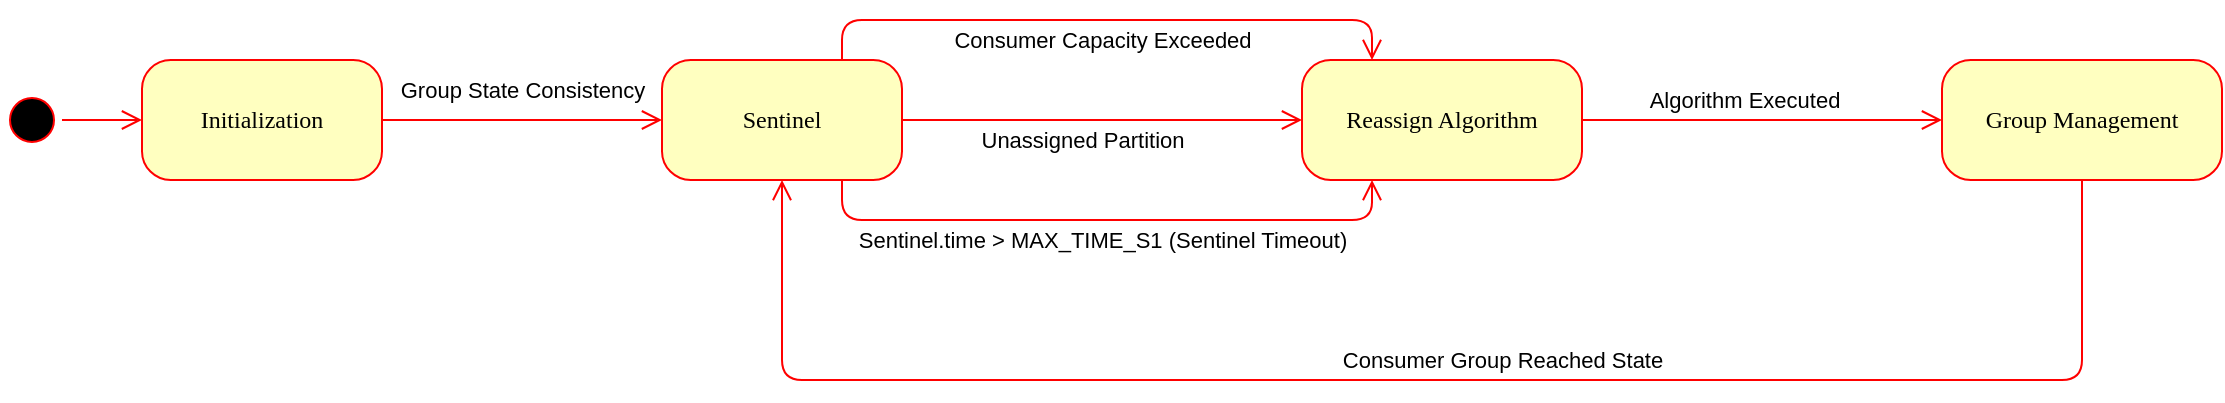 <mxfile version="15.9.4" type="device"><diagram name="Page-1" id="58cdce13-f638-feb5-8d6f-7d28b1aa9fa0"><mxGraphModel dx="2321" dy="575" grid="1" gridSize="10" guides="1" tooltips="1" connect="1" arrows="1" fold="1" page="1" pageScale="1" pageWidth="1100" pageHeight="850" background="none" math="0" shadow="0"><root><mxCell id="0"/><mxCell id="1" parent="0"/><mxCell id="382b91b5511bd0f7-1" value="" style="ellipse;html=1;shape=startState;fillColor=#000000;strokeColor=#ff0000;rounded=1;shadow=0;comic=0;labelBackgroundColor=none;fontFamily=Verdana;fontSize=12;fontColor=#000000;align=center;direction=south;" parent="1" vertex="1"><mxGeometry x="-90" y="135" width="30" height="30" as="geometry"/></mxCell><mxCell id="382b91b5511bd0f7-6" value="Sentinel" style="rounded=1;whiteSpace=wrap;html=1;arcSize=24;fillColor=#ffffc0;strokeColor=#ff0000;shadow=0;comic=0;labelBackgroundColor=none;fontFamily=Verdana;fontSize=12;fontColor=#000000;align=center;" parent="1" vertex="1"><mxGeometry x="240" y="120" width="120" height="60" as="geometry"/></mxCell><mxCell id="2a3bc250acf0617d-9" style="edgeStyle=orthogonalEdgeStyle;html=1;labelBackgroundColor=none;endArrow=open;endSize=8;strokeColor=#ff0000;fontFamily=Verdana;fontSize=12;align=left;exitX=1;exitY=0.5;exitDx=0;exitDy=0;" parent="1" source="WIxZBhr8nt4q9ZPoZ5su-1" target="382b91b5511bd0f7-6" edge="1"><mxGeometry relative="1" as="geometry"/></mxCell><mxCell id="WIxZBhr8nt4q9ZPoZ5su-3" value="Group State Consistency" style="edgeLabel;html=1;align=center;verticalAlign=middle;resizable=0;points=[];" vertex="1" connectable="0" parent="2a3bc250acf0617d-9"><mxGeometry x="-0.149" relative="1" as="geometry"><mxPoint x="10" y="-15" as="offset"/></mxGeometry></mxCell><mxCell id="wZLp0HzO4hljGF6CHwJ3-1" value="Reassign Algorithm" style="rounded=1;whiteSpace=wrap;html=1;arcSize=24;fillColor=#ffffc0;strokeColor=#ff0000;shadow=0;comic=0;labelBackgroundColor=none;fontFamily=Verdana;fontSize=12;fontColor=#000000;align=center;" parent="1" vertex="1"><mxGeometry x="560" y="120" width="140" height="60" as="geometry"/></mxCell><mxCell id="wZLp0HzO4hljGF6CHwJ3-2" value="Group Management" style="rounded=1;whiteSpace=wrap;html=1;arcSize=24;fillColor=#ffffc0;strokeColor=#ff0000;shadow=0;comic=0;labelBackgroundColor=none;fontFamily=Verdana;fontSize=12;fontColor=#000000;align=center;" parent="1" vertex="1"><mxGeometry x="880" y="120" width="140" height="60" as="geometry"/></mxCell><mxCell id="wZLp0HzO4hljGF6CHwJ3-6" style="edgeStyle=orthogonalEdgeStyle;html=1;labelBackgroundColor=none;endArrow=open;endSize=8;strokeColor=#ff0000;fontFamily=Verdana;fontSize=12;align=left;exitX=1;exitY=0.5;exitDx=0;exitDy=0;entryX=0;entryY=0.5;entryDx=0;entryDy=0;" parent="1" source="382b91b5511bd0f7-6" target="wZLp0HzO4hljGF6CHwJ3-1" edge="1"><mxGeometry relative="1" as="geometry"><mxPoint x="170" y="160" as="sourcePoint"/><mxPoint x="250" y="160" as="targetPoint"/></mxGeometry></mxCell><mxCell id="wZLp0HzO4hljGF6CHwJ3-7" value="Unassigned Partition" style="edgeLabel;html=1;align=center;verticalAlign=middle;resizable=0;points=[];" parent="wZLp0HzO4hljGF6CHwJ3-6" vertex="1" connectable="0"><mxGeometry x="-0.131" y="1" relative="1" as="geometry"><mxPoint x="3" y="11" as="offset"/></mxGeometry></mxCell><mxCell id="wZLp0HzO4hljGF6CHwJ3-8" style="edgeStyle=orthogonalEdgeStyle;html=1;labelBackgroundColor=none;endArrow=open;endSize=8;strokeColor=#ff0000;fontFamily=Verdana;fontSize=12;align=left;exitX=0.75;exitY=1;exitDx=0;exitDy=0;entryX=0.25;entryY=1;entryDx=0;entryDy=0;" parent="1" source="382b91b5511bd0f7-6" target="wZLp0HzO4hljGF6CHwJ3-1" edge="1"><mxGeometry relative="1" as="geometry"><mxPoint x="360" y="200" as="sourcePoint"/><mxPoint x="560" y="200" as="targetPoint"/><Array as="points"><mxPoint x="330" y="200"/><mxPoint x="595" y="200"/></Array></mxGeometry></mxCell><mxCell id="wZLp0HzO4hljGF6CHwJ3-9" value="Sentinel.time &amp;gt; MAX_TIME_S1 (Sentinel Timeout)" style="edgeLabel;html=1;align=center;verticalAlign=middle;resizable=0;points=[];" parent="wZLp0HzO4hljGF6CHwJ3-8" vertex="1" connectable="0"><mxGeometry x="-0.131" y="1" relative="1" as="geometry"><mxPoint x="17" y="11" as="offset"/></mxGeometry></mxCell><mxCell id="wZLp0HzO4hljGF6CHwJ3-11" style="edgeStyle=orthogonalEdgeStyle;html=1;labelBackgroundColor=none;endArrow=open;endSize=8;strokeColor=#ff0000;fontFamily=Verdana;fontSize=12;align=left;exitX=0.75;exitY=0;exitDx=0;exitDy=0;entryX=0.25;entryY=0;entryDx=0;entryDy=0;" parent="1" source="382b91b5511bd0f7-6" target="wZLp0HzO4hljGF6CHwJ3-1" edge="1"><mxGeometry relative="1" as="geometry"><mxPoint x="320" y="50" as="sourcePoint"/><mxPoint x="585" y="50" as="targetPoint"/><Array as="points"><mxPoint x="330" y="100"/><mxPoint x="595" y="100"/></Array></mxGeometry></mxCell><mxCell id="wZLp0HzO4hljGF6CHwJ3-12" value="Consumer Capacity Exceeded" style="edgeLabel;html=1;align=center;verticalAlign=middle;resizable=0;points=[];" parent="wZLp0HzO4hljGF6CHwJ3-11" vertex="1" connectable="0"><mxGeometry x="-0.131" y="1" relative="1" as="geometry"><mxPoint x="17" y="11" as="offset"/></mxGeometry></mxCell><mxCell id="wZLp0HzO4hljGF6CHwJ3-13" style="edgeStyle=orthogonalEdgeStyle;html=1;labelBackgroundColor=none;endArrow=open;endSize=8;strokeColor=#ff0000;fontFamily=Verdana;fontSize=12;align=left;exitX=1;exitY=0.5;exitDx=0;exitDy=0;entryX=0;entryY=0.5;entryDx=0;entryDy=0;" parent="1" source="wZLp0HzO4hljGF6CHwJ3-1" target="wZLp0HzO4hljGF6CHwJ3-2" edge="1"><mxGeometry relative="1" as="geometry"><mxPoint x="720" y="100" as="sourcePoint"/><mxPoint x="920" y="100" as="targetPoint"/></mxGeometry></mxCell><mxCell id="wZLp0HzO4hljGF6CHwJ3-14" value="Algorithm Executed" style="edgeLabel;html=1;align=center;verticalAlign=middle;resizable=0;points=[];" parent="wZLp0HzO4hljGF6CHwJ3-13" vertex="1" connectable="0"><mxGeometry x="-0.131" y="1" relative="1" as="geometry"><mxPoint x="3" y="-9" as="offset"/></mxGeometry></mxCell><mxCell id="wZLp0HzO4hljGF6CHwJ3-16" style="edgeStyle=orthogonalEdgeStyle;html=1;labelBackgroundColor=none;endArrow=open;endSize=8;strokeColor=#ff0000;fontFamily=Verdana;fontSize=12;align=left;exitX=0.5;exitY=1;exitDx=0;exitDy=0;entryX=0.5;entryY=1;entryDx=0;entryDy=0;" parent="1" source="wZLp0HzO4hljGF6CHwJ3-2" target="382b91b5511bd0f7-6" edge="1"><mxGeometry relative="1" as="geometry"><mxPoint x="500" y="320" as="sourcePoint"/><mxPoint x="680" y="320" as="targetPoint"/><Array as="points"><mxPoint x="950" y="280"/><mxPoint x="300" y="280"/></Array></mxGeometry></mxCell><mxCell id="wZLp0HzO4hljGF6CHwJ3-17" value="Consumer Group Reached State" style="edgeLabel;html=1;align=center;verticalAlign=middle;resizable=0;points=[];" parent="wZLp0HzO4hljGF6CHwJ3-16" vertex="1" connectable="0"><mxGeometry x="-0.131" y="1" relative="1" as="geometry"><mxPoint x="-21" y="-11" as="offset"/></mxGeometry></mxCell><mxCell id="WIxZBhr8nt4q9ZPoZ5su-1" value="Initialization" style="rounded=1;whiteSpace=wrap;html=1;arcSize=24;fillColor=#ffffc0;strokeColor=#ff0000;shadow=0;comic=0;labelBackgroundColor=none;fontFamily=Verdana;fontSize=12;fontColor=#000000;align=center;" vertex="1" parent="1"><mxGeometry x="-20" y="120" width="120" height="60" as="geometry"/></mxCell><mxCell id="WIxZBhr8nt4q9ZPoZ5su-2" style="edgeStyle=orthogonalEdgeStyle;html=1;labelBackgroundColor=none;endArrow=open;endSize=8;strokeColor=#ff0000;fontFamily=Verdana;fontSize=12;align=left;exitX=0.5;exitY=0;exitDx=0;exitDy=0;entryX=0;entryY=0.5;entryDx=0;entryDy=0;" edge="1" parent="1" source="382b91b5511bd0f7-1" target="WIxZBhr8nt4q9ZPoZ5su-1"><mxGeometry relative="1" as="geometry"><mxPoint x="110" y="160" as="sourcePoint"/><mxPoint x="-40" y="150" as="targetPoint"/></mxGeometry></mxCell></root></mxGraphModel></diagram></mxfile>